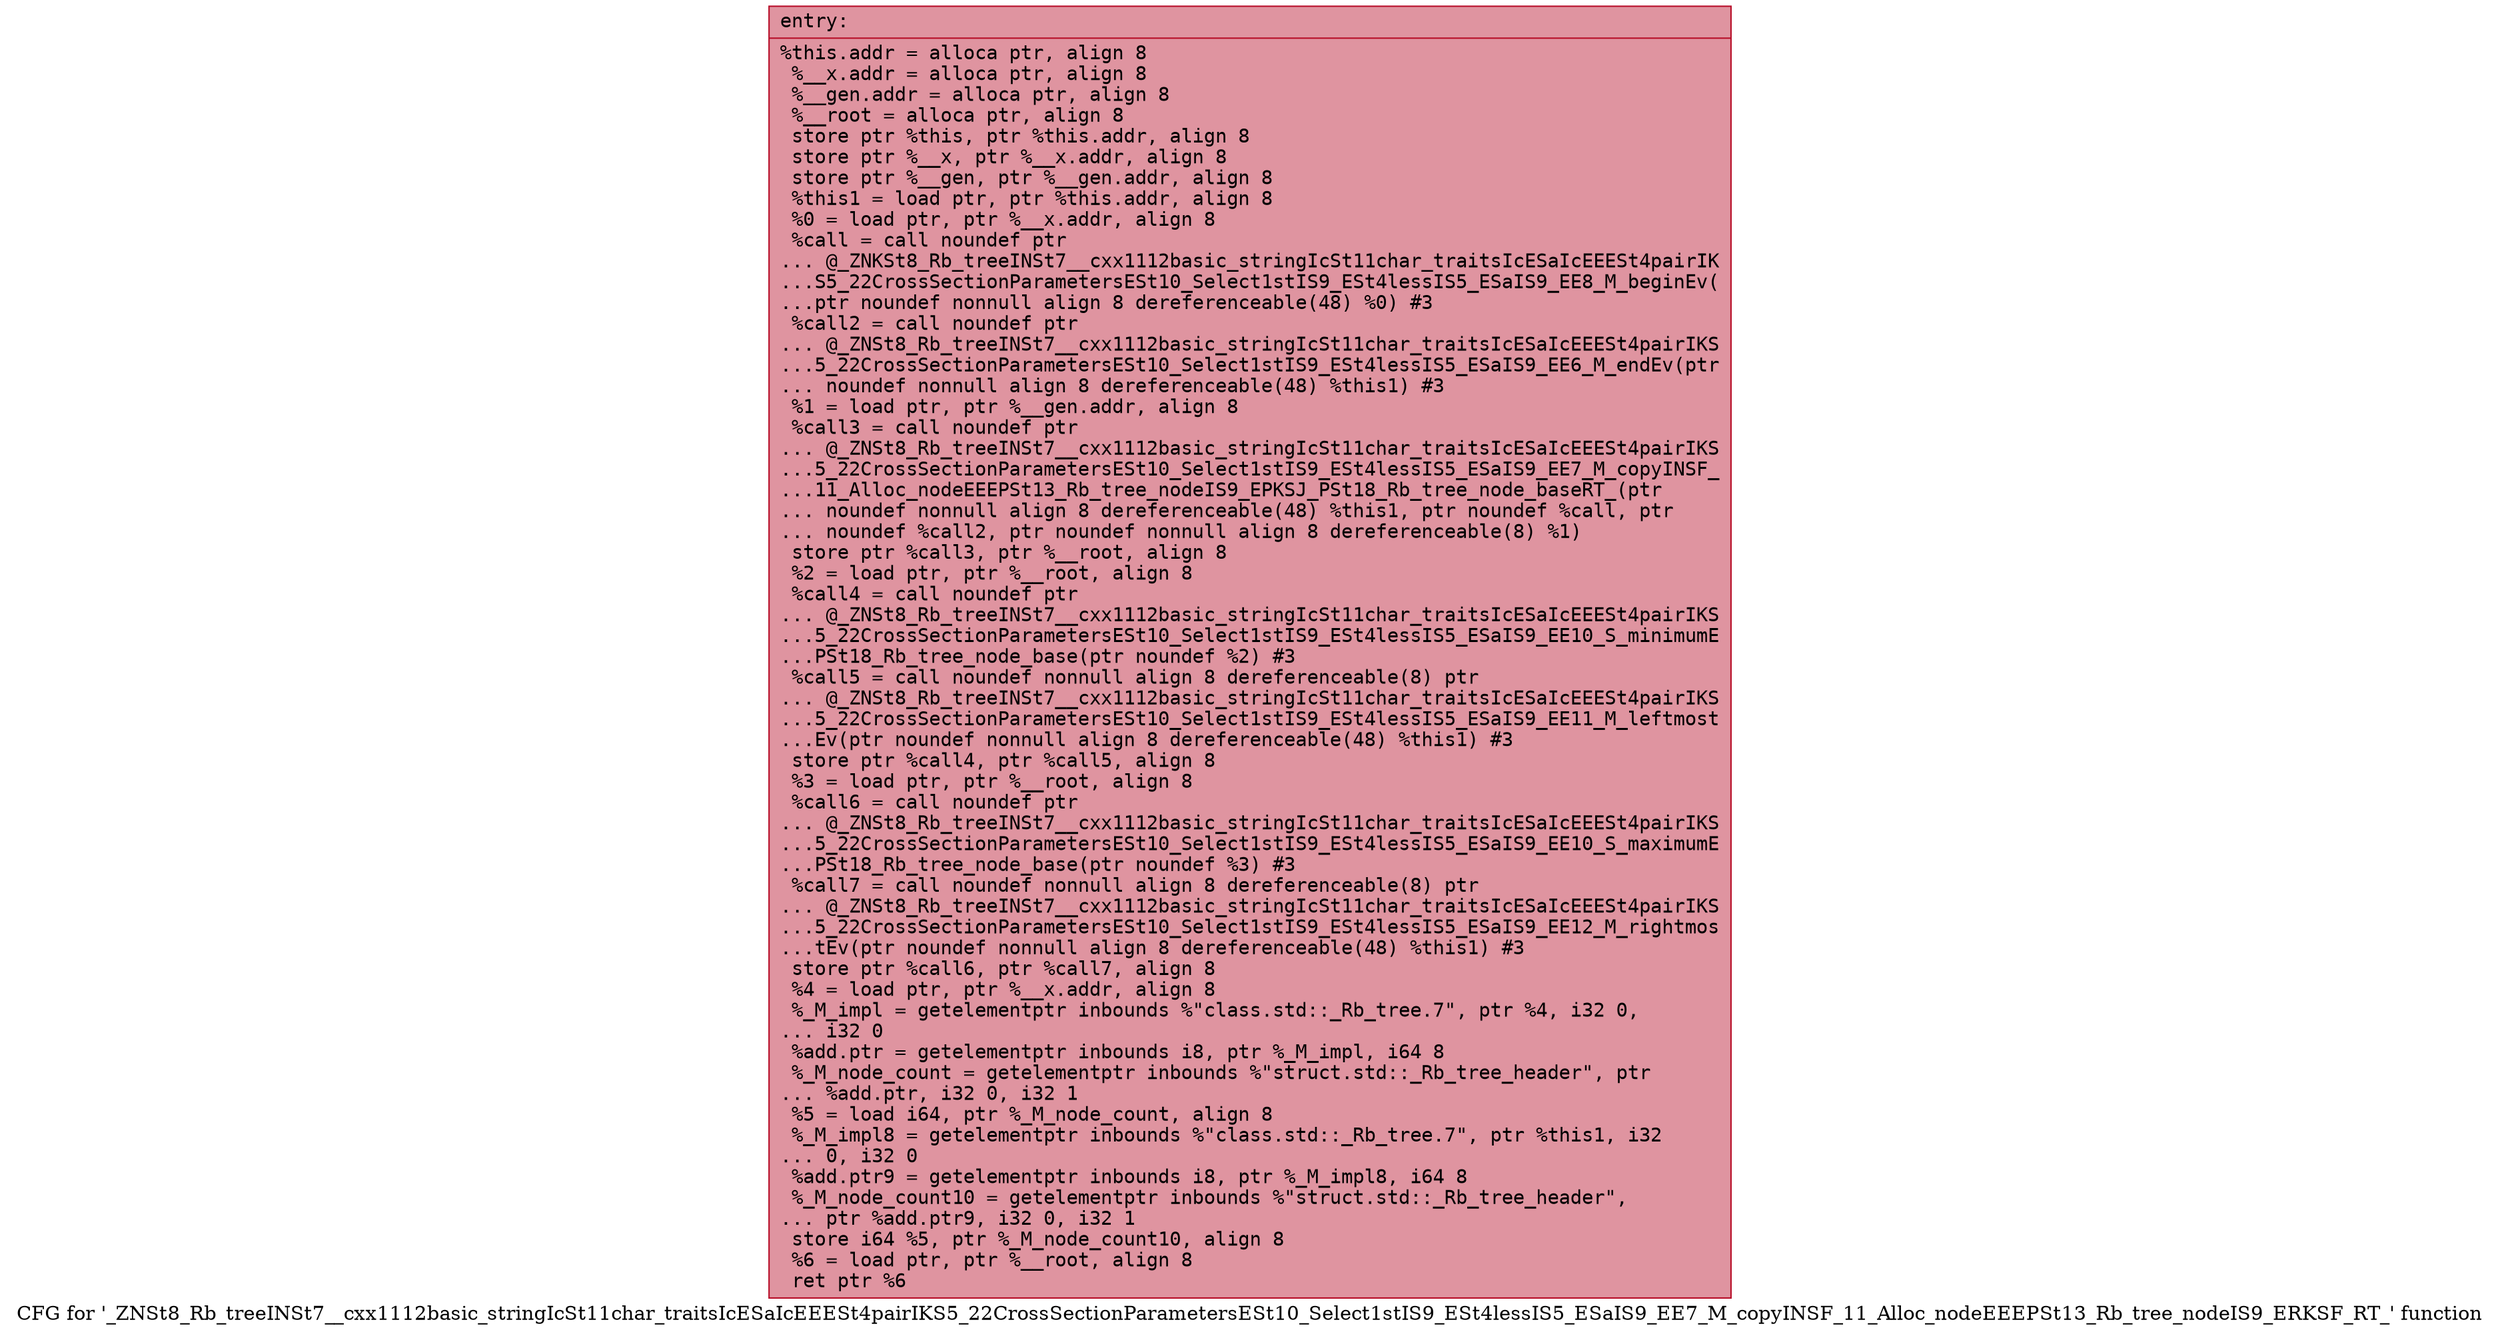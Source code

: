 digraph "CFG for '_ZNSt8_Rb_treeINSt7__cxx1112basic_stringIcSt11char_traitsIcESaIcEEESt4pairIKS5_22CrossSectionParametersESt10_Select1stIS9_ESt4lessIS5_ESaIS9_EE7_M_copyINSF_11_Alloc_nodeEEEPSt13_Rb_tree_nodeIS9_ERKSF_RT_' function" {
	label="CFG for '_ZNSt8_Rb_treeINSt7__cxx1112basic_stringIcSt11char_traitsIcESaIcEEESt4pairIKS5_22CrossSectionParametersESt10_Select1stIS9_ESt4lessIS5_ESaIS9_EE7_M_copyINSF_11_Alloc_nodeEEEPSt13_Rb_tree_nodeIS9_ERKSF_RT_' function";

	Node0x5642719fc6f0 [shape=record,color="#b70d28ff", style=filled, fillcolor="#b70d2870" fontname="Courier",label="{entry:\l|  %this.addr = alloca ptr, align 8\l  %__x.addr = alloca ptr, align 8\l  %__gen.addr = alloca ptr, align 8\l  %__root = alloca ptr, align 8\l  store ptr %this, ptr %this.addr, align 8\l  store ptr %__x, ptr %__x.addr, align 8\l  store ptr %__gen, ptr %__gen.addr, align 8\l  %this1 = load ptr, ptr %this.addr, align 8\l  %0 = load ptr, ptr %__x.addr, align 8\l  %call = call noundef ptr\l... @_ZNKSt8_Rb_treeINSt7__cxx1112basic_stringIcSt11char_traitsIcESaIcEEESt4pairIK\l...S5_22CrossSectionParametersESt10_Select1stIS9_ESt4lessIS5_ESaIS9_EE8_M_beginEv(\l...ptr noundef nonnull align 8 dereferenceable(48) %0) #3\l  %call2 = call noundef ptr\l... @_ZNSt8_Rb_treeINSt7__cxx1112basic_stringIcSt11char_traitsIcESaIcEEESt4pairIKS\l...5_22CrossSectionParametersESt10_Select1stIS9_ESt4lessIS5_ESaIS9_EE6_M_endEv(ptr\l... noundef nonnull align 8 dereferenceable(48) %this1) #3\l  %1 = load ptr, ptr %__gen.addr, align 8\l  %call3 = call noundef ptr\l... @_ZNSt8_Rb_treeINSt7__cxx1112basic_stringIcSt11char_traitsIcESaIcEEESt4pairIKS\l...5_22CrossSectionParametersESt10_Select1stIS9_ESt4lessIS5_ESaIS9_EE7_M_copyINSF_\l...11_Alloc_nodeEEEPSt13_Rb_tree_nodeIS9_EPKSJ_PSt18_Rb_tree_node_baseRT_(ptr\l... noundef nonnull align 8 dereferenceable(48) %this1, ptr noundef %call, ptr\l... noundef %call2, ptr noundef nonnull align 8 dereferenceable(8) %1)\l  store ptr %call3, ptr %__root, align 8\l  %2 = load ptr, ptr %__root, align 8\l  %call4 = call noundef ptr\l... @_ZNSt8_Rb_treeINSt7__cxx1112basic_stringIcSt11char_traitsIcESaIcEEESt4pairIKS\l...5_22CrossSectionParametersESt10_Select1stIS9_ESt4lessIS5_ESaIS9_EE10_S_minimumE\l...PSt18_Rb_tree_node_base(ptr noundef %2) #3\l  %call5 = call noundef nonnull align 8 dereferenceable(8) ptr\l... @_ZNSt8_Rb_treeINSt7__cxx1112basic_stringIcSt11char_traitsIcESaIcEEESt4pairIKS\l...5_22CrossSectionParametersESt10_Select1stIS9_ESt4lessIS5_ESaIS9_EE11_M_leftmost\l...Ev(ptr noundef nonnull align 8 dereferenceable(48) %this1) #3\l  store ptr %call4, ptr %call5, align 8\l  %3 = load ptr, ptr %__root, align 8\l  %call6 = call noundef ptr\l... @_ZNSt8_Rb_treeINSt7__cxx1112basic_stringIcSt11char_traitsIcESaIcEEESt4pairIKS\l...5_22CrossSectionParametersESt10_Select1stIS9_ESt4lessIS5_ESaIS9_EE10_S_maximumE\l...PSt18_Rb_tree_node_base(ptr noundef %3) #3\l  %call7 = call noundef nonnull align 8 dereferenceable(8) ptr\l... @_ZNSt8_Rb_treeINSt7__cxx1112basic_stringIcSt11char_traitsIcESaIcEEESt4pairIKS\l...5_22CrossSectionParametersESt10_Select1stIS9_ESt4lessIS5_ESaIS9_EE12_M_rightmos\l...tEv(ptr noundef nonnull align 8 dereferenceable(48) %this1) #3\l  store ptr %call6, ptr %call7, align 8\l  %4 = load ptr, ptr %__x.addr, align 8\l  %_M_impl = getelementptr inbounds %\"class.std::_Rb_tree.7\", ptr %4, i32 0,\l... i32 0\l  %add.ptr = getelementptr inbounds i8, ptr %_M_impl, i64 8\l  %_M_node_count = getelementptr inbounds %\"struct.std::_Rb_tree_header\", ptr\l... %add.ptr, i32 0, i32 1\l  %5 = load i64, ptr %_M_node_count, align 8\l  %_M_impl8 = getelementptr inbounds %\"class.std::_Rb_tree.7\", ptr %this1, i32\l... 0, i32 0\l  %add.ptr9 = getelementptr inbounds i8, ptr %_M_impl8, i64 8\l  %_M_node_count10 = getelementptr inbounds %\"struct.std::_Rb_tree_header\",\l... ptr %add.ptr9, i32 0, i32 1\l  store i64 %5, ptr %_M_node_count10, align 8\l  %6 = load ptr, ptr %__root, align 8\l  ret ptr %6\l}"];
}
